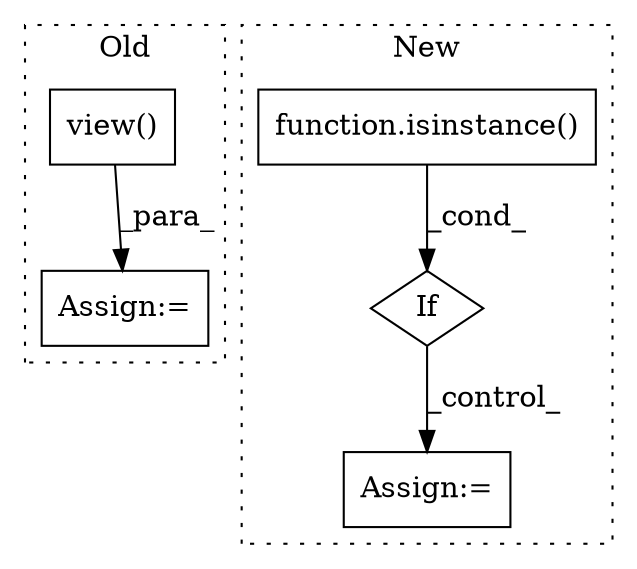 digraph G {
subgraph cluster0 {
1 [label="view()" a="75" s="1329,1371" l="7,1" shape="box"];
3 [label="Assign:=" a="68" s="1326" l="3" shape="box"];
label = "Old";
style="dotted";
}
subgraph cluster1 {
2 [label="function.isinstance()" a="75" s="1844,1869" l="11,1" shape="box"];
4 [label="Assign:=" a="68" s="1889" l="3" shape="box"];
5 [label="If" a="96" s="1844" l="0" shape="diamond"];
label = "New";
style="dotted";
}
1 -> 3 [label="_para_"];
2 -> 5 [label="_cond_"];
5 -> 4 [label="_control_"];
}